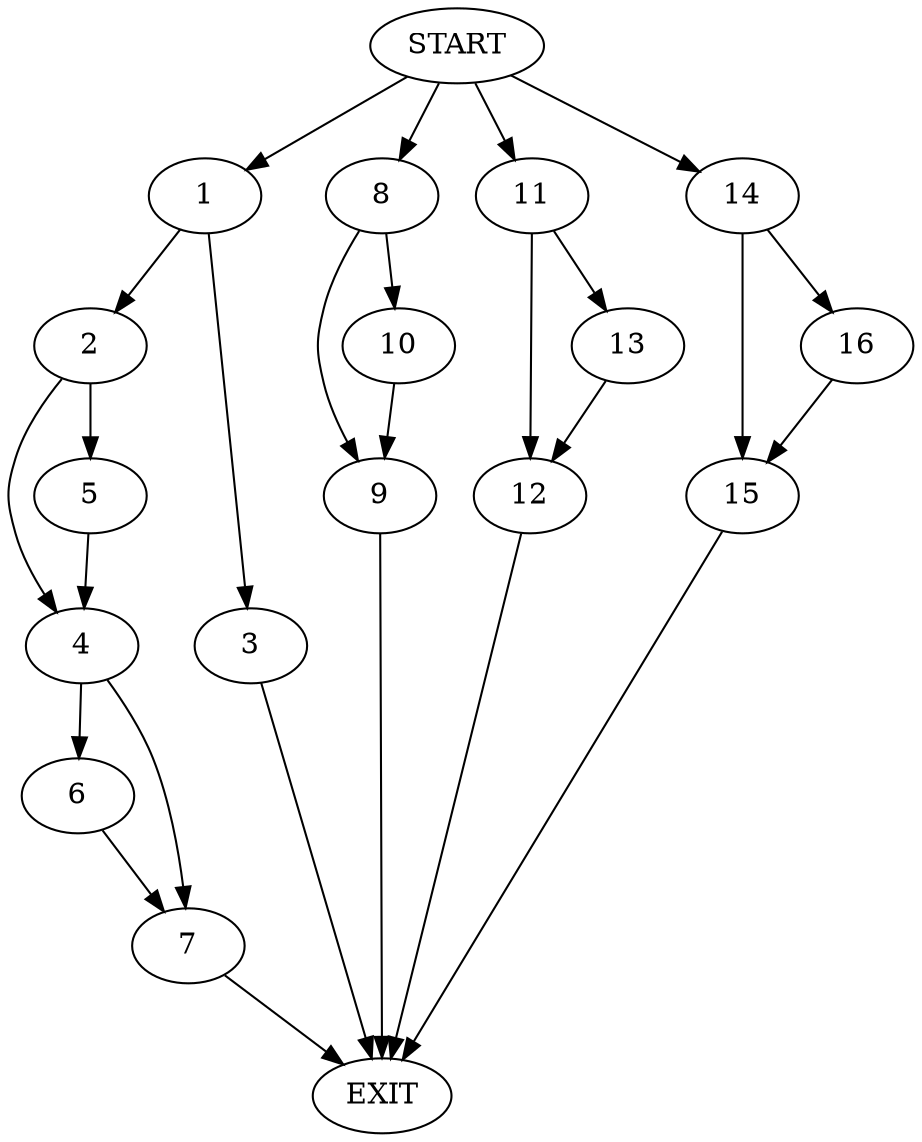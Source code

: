 digraph {
0 [label="START"]
17 [label="EXIT"]
0 -> 1
1 -> 2
1 -> 3
2 -> 4
2 -> 5
3 -> 17
5 -> 4
4 -> 6
4 -> 7
7 -> 17
6 -> 7
0 -> 8
8 -> 9
8 -> 10
10 -> 9
9 -> 17
0 -> 11
11 -> 12
11 -> 13
12 -> 17
13 -> 12
0 -> 14
14 -> 15
14 -> 16
15 -> 17
16 -> 15
}
